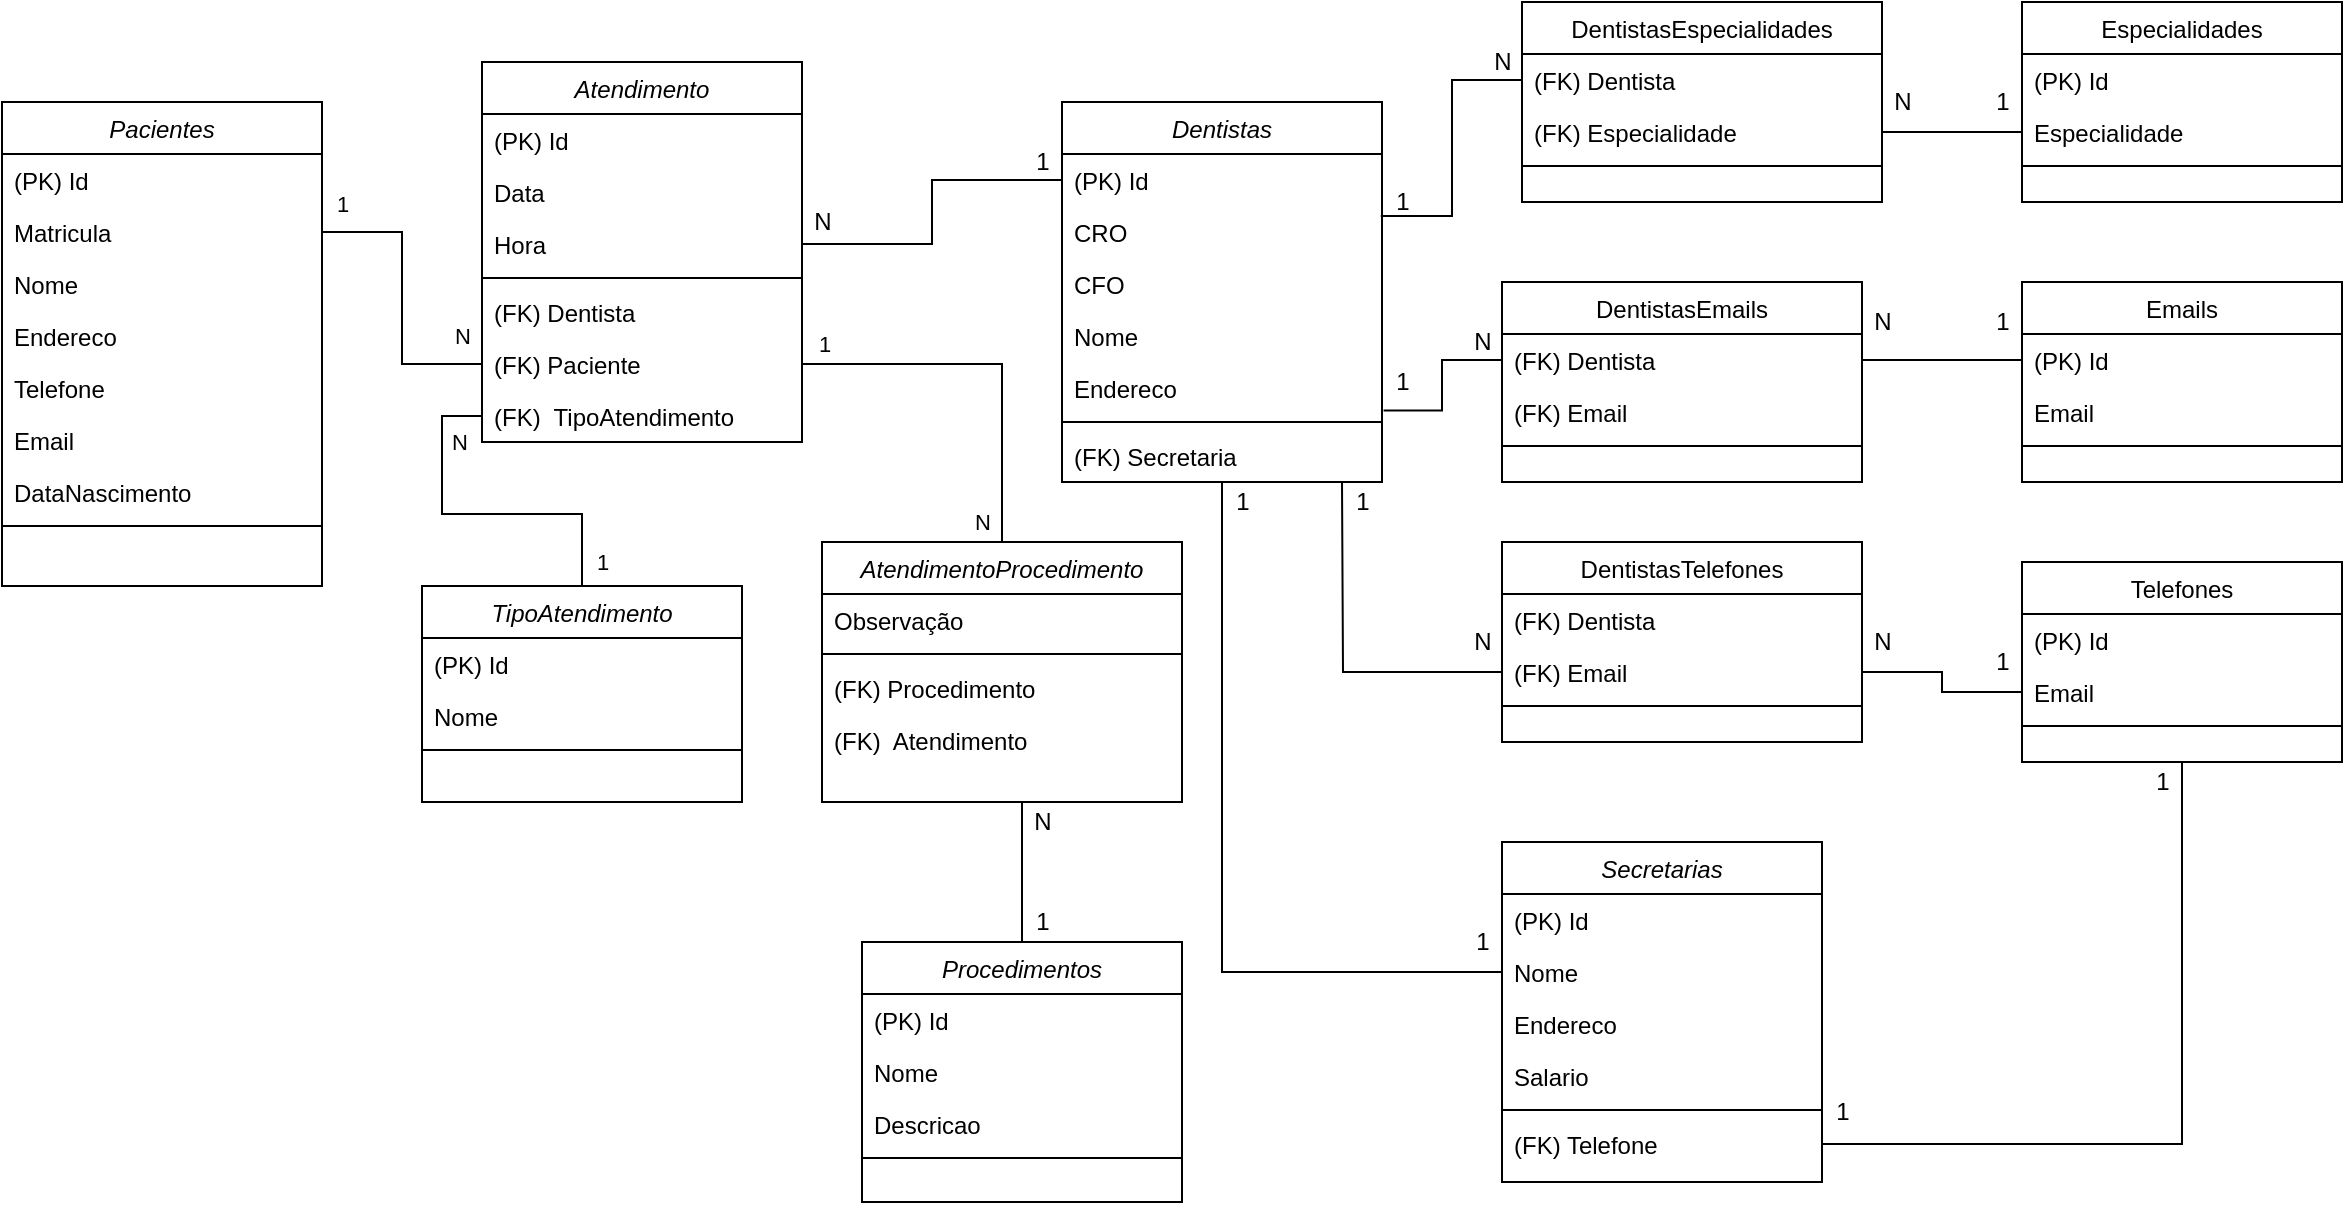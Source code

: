 <mxfile version="16.2.6" type="device"><diagram id="C5RBs43oDa-KdzZeNtuy" name="Page-1"><mxGraphModel dx="1626" dy="694" grid="1" gridSize="10" guides="1" tooltips="1" connect="1" arrows="1" fold="1" page="1" pageScale="1" pageWidth="827" pageHeight="1169" math="0" shadow="0"><root><mxCell id="WIyWlLk6GJQsqaUBKTNV-0"/><mxCell id="WIyWlLk6GJQsqaUBKTNV-1" parent="WIyWlLk6GJQsqaUBKTNV-0"/><mxCell id="zkfFHV4jXpPFQw0GAbJ--0" value="Dentistas" style="swimlane;fontStyle=2;align=center;verticalAlign=top;childLayout=stackLayout;horizontal=1;startSize=26;horizontalStack=0;resizeParent=1;resizeLast=0;collapsible=1;marginBottom=0;rounded=0;shadow=0;strokeWidth=1;" parent="WIyWlLk6GJQsqaUBKTNV-1" vertex="1"><mxGeometry x="20" y="80" width="160" height="190" as="geometry"><mxRectangle x="230" y="140" width="160" height="26" as="alternateBounds"/></mxGeometry></mxCell><mxCell id="zkfFHV4jXpPFQw0GAbJ--1" value="(PK) Id" style="text;align=left;verticalAlign=top;spacingLeft=4;spacingRight=4;overflow=hidden;rotatable=0;points=[[0,0.5],[1,0.5]];portConstraint=eastwest;" parent="zkfFHV4jXpPFQw0GAbJ--0" vertex="1"><mxGeometry y="26" width="160" height="26" as="geometry"/></mxCell><mxCell id="zkfFHV4jXpPFQw0GAbJ--2" value="CRO" style="text;align=left;verticalAlign=top;spacingLeft=4;spacingRight=4;overflow=hidden;rotatable=0;points=[[0,0.5],[1,0.5]];portConstraint=eastwest;rounded=0;shadow=0;html=0;" parent="zkfFHV4jXpPFQw0GAbJ--0" vertex="1"><mxGeometry y="52" width="160" height="26" as="geometry"/></mxCell><mxCell id="zkfFHV4jXpPFQw0GAbJ--3" value="CFO" style="text;align=left;verticalAlign=top;spacingLeft=4;spacingRight=4;overflow=hidden;rotatable=0;points=[[0,0.5],[1,0.5]];portConstraint=eastwest;rounded=0;shadow=0;html=0;" parent="zkfFHV4jXpPFQw0GAbJ--0" vertex="1"><mxGeometry y="78" width="160" height="26" as="geometry"/></mxCell><mxCell id="0qWvzs-4RTZMvYZm5MNH-0" value="Nome" style="text;align=left;verticalAlign=top;spacingLeft=4;spacingRight=4;overflow=hidden;rotatable=0;points=[[0,0.5],[1,0.5]];portConstraint=eastwest;rounded=0;shadow=0;html=0;" vertex="1" parent="zkfFHV4jXpPFQw0GAbJ--0"><mxGeometry y="104" width="160" height="26" as="geometry"/></mxCell><mxCell id="0qWvzs-4RTZMvYZm5MNH-1" value="Endereco" style="text;align=left;verticalAlign=top;spacingLeft=4;spacingRight=4;overflow=hidden;rotatable=0;points=[[0,0.5],[1,0.5]];portConstraint=eastwest;rounded=0;shadow=0;html=0;" vertex="1" parent="zkfFHV4jXpPFQw0GAbJ--0"><mxGeometry y="130" width="160" height="26" as="geometry"/></mxCell><mxCell id="zkfFHV4jXpPFQw0GAbJ--4" value="" style="line;html=1;strokeWidth=1;align=left;verticalAlign=middle;spacingTop=-1;spacingLeft=3;spacingRight=3;rotatable=0;labelPosition=right;points=[];portConstraint=eastwest;" parent="zkfFHV4jXpPFQw0GAbJ--0" vertex="1"><mxGeometry y="156" width="160" height="8" as="geometry"/></mxCell><mxCell id="0qWvzs-4RTZMvYZm5MNH-42" value="(FK) Secretaria" style="text;align=left;verticalAlign=top;spacingLeft=4;spacingRight=4;overflow=hidden;rotatable=0;points=[[0,0.5],[1,0.5]];portConstraint=eastwest;rounded=0;shadow=0;html=0;" vertex="1" parent="zkfFHV4jXpPFQw0GAbJ--0"><mxGeometry y="164" width="160" height="26" as="geometry"/></mxCell><mxCell id="zkfFHV4jXpPFQw0GAbJ--17" value="Especialidades" style="swimlane;fontStyle=0;align=center;verticalAlign=top;childLayout=stackLayout;horizontal=1;startSize=26;horizontalStack=0;resizeParent=1;resizeLast=0;collapsible=1;marginBottom=0;rounded=0;shadow=0;strokeWidth=1;" parent="WIyWlLk6GJQsqaUBKTNV-1" vertex="1"><mxGeometry x="500" y="30" width="160" height="100" as="geometry"><mxRectangle x="550" y="140" width="160" height="26" as="alternateBounds"/></mxGeometry></mxCell><mxCell id="zkfFHV4jXpPFQw0GAbJ--18" value="(PK) Id" style="text;align=left;verticalAlign=top;spacingLeft=4;spacingRight=4;overflow=hidden;rotatable=0;points=[[0,0.5],[1,0.5]];portConstraint=eastwest;" parent="zkfFHV4jXpPFQw0GAbJ--17" vertex="1"><mxGeometry y="26" width="160" height="26" as="geometry"/></mxCell><mxCell id="zkfFHV4jXpPFQw0GAbJ--20" value="Especialidade" style="text;align=left;verticalAlign=top;spacingLeft=4;spacingRight=4;overflow=hidden;rotatable=0;points=[[0,0.5],[1,0.5]];portConstraint=eastwest;rounded=0;shadow=0;html=0;" parent="zkfFHV4jXpPFQw0GAbJ--17" vertex="1"><mxGeometry y="52" width="160" height="26" as="geometry"/></mxCell><mxCell id="zkfFHV4jXpPFQw0GAbJ--23" value="" style="line;html=1;strokeWidth=1;align=left;verticalAlign=middle;spacingTop=-1;spacingLeft=3;spacingRight=3;rotatable=0;labelPosition=right;points=[];portConstraint=eastwest;" parent="zkfFHV4jXpPFQw0GAbJ--17" vertex="1"><mxGeometry y="78" width="160" height="8" as="geometry"/></mxCell><mxCell id="0qWvzs-4RTZMvYZm5MNH-5" value="DentistasEspecialidades" style="swimlane;fontStyle=0;align=center;verticalAlign=top;childLayout=stackLayout;horizontal=1;startSize=26;horizontalStack=0;resizeParent=1;resizeLast=0;collapsible=1;marginBottom=0;rounded=0;shadow=0;strokeWidth=1;" vertex="1" parent="WIyWlLk6GJQsqaUBKTNV-1"><mxGeometry x="250" y="30" width="180" height="100" as="geometry"><mxRectangle x="550" y="140" width="160" height="26" as="alternateBounds"/></mxGeometry></mxCell><mxCell id="0qWvzs-4RTZMvYZm5MNH-6" value="(FK) Dentista" style="text;align=left;verticalAlign=top;spacingLeft=4;spacingRight=4;overflow=hidden;rotatable=0;points=[[0,0.5],[1,0.5]];portConstraint=eastwest;" vertex="1" parent="0qWvzs-4RTZMvYZm5MNH-5"><mxGeometry y="26" width="180" height="26" as="geometry"/></mxCell><mxCell id="0qWvzs-4RTZMvYZm5MNH-7" value="(FK) Especialidade" style="text;align=left;verticalAlign=top;spacingLeft=4;spacingRight=4;overflow=hidden;rotatable=0;points=[[0,0.5],[1,0.5]];portConstraint=eastwest;rounded=0;shadow=0;html=0;" vertex="1" parent="0qWvzs-4RTZMvYZm5MNH-5"><mxGeometry y="52" width="180" height="26" as="geometry"/></mxCell><mxCell id="0qWvzs-4RTZMvYZm5MNH-8" value="" style="line;html=1;strokeWidth=1;align=left;verticalAlign=middle;spacingTop=-1;spacingLeft=3;spacingRight=3;rotatable=0;labelPosition=right;points=[];portConstraint=eastwest;" vertex="1" parent="0qWvzs-4RTZMvYZm5MNH-5"><mxGeometry y="78" width="180" height="8" as="geometry"/></mxCell><mxCell id="0qWvzs-4RTZMvYZm5MNH-9" value="Emails" style="swimlane;fontStyle=0;align=center;verticalAlign=top;childLayout=stackLayout;horizontal=1;startSize=26;horizontalStack=0;resizeParent=1;resizeLast=0;collapsible=1;marginBottom=0;rounded=0;shadow=0;strokeWidth=1;" vertex="1" parent="WIyWlLk6GJQsqaUBKTNV-1"><mxGeometry x="500" y="170" width="160" height="100" as="geometry"><mxRectangle x="550" y="140" width="160" height="26" as="alternateBounds"/></mxGeometry></mxCell><mxCell id="0qWvzs-4RTZMvYZm5MNH-10" value="(PK) Id" style="text;align=left;verticalAlign=top;spacingLeft=4;spacingRight=4;overflow=hidden;rotatable=0;points=[[0,0.5],[1,0.5]];portConstraint=eastwest;" vertex="1" parent="0qWvzs-4RTZMvYZm5MNH-9"><mxGeometry y="26" width="160" height="26" as="geometry"/></mxCell><mxCell id="0qWvzs-4RTZMvYZm5MNH-11" value="Email" style="text;align=left;verticalAlign=top;spacingLeft=4;spacingRight=4;overflow=hidden;rotatable=0;points=[[0,0.5],[1,0.5]];portConstraint=eastwest;rounded=0;shadow=0;html=0;" vertex="1" parent="0qWvzs-4RTZMvYZm5MNH-9"><mxGeometry y="52" width="160" height="26" as="geometry"/></mxCell><mxCell id="0qWvzs-4RTZMvYZm5MNH-12" value="" style="line;html=1;strokeWidth=1;align=left;verticalAlign=middle;spacingTop=-1;spacingLeft=3;spacingRight=3;rotatable=0;labelPosition=right;points=[];portConstraint=eastwest;" vertex="1" parent="0qWvzs-4RTZMvYZm5MNH-9"><mxGeometry y="78" width="160" height="8" as="geometry"/></mxCell><mxCell id="0qWvzs-4RTZMvYZm5MNH-13" value="DentistasEmails" style="swimlane;fontStyle=0;align=center;verticalAlign=top;childLayout=stackLayout;horizontal=1;startSize=26;horizontalStack=0;resizeParent=1;resizeLast=0;collapsible=1;marginBottom=0;rounded=0;shadow=0;strokeWidth=1;" vertex="1" parent="WIyWlLk6GJQsqaUBKTNV-1"><mxGeometry x="240" y="170" width="180" height="100" as="geometry"><mxRectangle x="550" y="140" width="160" height="26" as="alternateBounds"/></mxGeometry></mxCell><mxCell id="0qWvzs-4RTZMvYZm5MNH-14" value="(FK) Dentista" style="text;align=left;verticalAlign=top;spacingLeft=4;spacingRight=4;overflow=hidden;rotatable=0;points=[[0,0.5],[1,0.5]];portConstraint=eastwest;" vertex="1" parent="0qWvzs-4RTZMvYZm5MNH-13"><mxGeometry y="26" width="180" height="26" as="geometry"/></mxCell><mxCell id="0qWvzs-4RTZMvYZm5MNH-15" value="(FK) Email" style="text;align=left;verticalAlign=top;spacingLeft=4;spacingRight=4;overflow=hidden;rotatable=0;points=[[0,0.5],[1,0.5]];portConstraint=eastwest;rounded=0;shadow=0;html=0;" vertex="1" parent="0qWvzs-4RTZMvYZm5MNH-13"><mxGeometry y="52" width="180" height="26" as="geometry"/></mxCell><mxCell id="0qWvzs-4RTZMvYZm5MNH-16" value="" style="line;html=1;strokeWidth=1;align=left;verticalAlign=middle;spacingTop=-1;spacingLeft=3;spacingRight=3;rotatable=0;labelPosition=right;points=[];portConstraint=eastwest;" vertex="1" parent="0qWvzs-4RTZMvYZm5MNH-13"><mxGeometry y="78" width="180" height="8" as="geometry"/></mxCell><mxCell id="0qWvzs-4RTZMvYZm5MNH-17" value="DentistasTelefones" style="swimlane;fontStyle=0;align=center;verticalAlign=top;childLayout=stackLayout;horizontal=1;startSize=26;horizontalStack=0;resizeParent=1;resizeLast=0;collapsible=1;marginBottom=0;rounded=0;shadow=0;strokeWidth=1;" vertex="1" parent="WIyWlLk6GJQsqaUBKTNV-1"><mxGeometry x="240" y="300" width="180" height="100" as="geometry"><mxRectangle x="550" y="140" width="160" height="26" as="alternateBounds"/></mxGeometry></mxCell><mxCell id="0qWvzs-4RTZMvYZm5MNH-18" value="(FK) Dentista" style="text;align=left;verticalAlign=top;spacingLeft=4;spacingRight=4;overflow=hidden;rotatable=0;points=[[0,0.5],[1,0.5]];portConstraint=eastwest;" vertex="1" parent="0qWvzs-4RTZMvYZm5MNH-17"><mxGeometry y="26" width="180" height="26" as="geometry"/></mxCell><mxCell id="0qWvzs-4RTZMvYZm5MNH-19" value="(FK) Email" style="text;align=left;verticalAlign=top;spacingLeft=4;spacingRight=4;overflow=hidden;rotatable=0;points=[[0,0.5],[1,0.5]];portConstraint=eastwest;rounded=0;shadow=0;html=0;" vertex="1" parent="0qWvzs-4RTZMvYZm5MNH-17"><mxGeometry y="52" width="180" height="26" as="geometry"/></mxCell><mxCell id="0qWvzs-4RTZMvYZm5MNH-20" value="" style="line;html=1;strokeWidth=1;align=left;verticalAlign=middle;spacingTop=-1;spacingLeft=3;spacingRight=3;rotatable=0;labelPosition=right;points=[];portConstraint=eastwest;" vertex="1" parent="0qWvzs-4RTZMvYZm5MNH-17"><mxGeometry y="78" width="180" height="8" as="geometry"/></mxCell><mxCell id="0qWvzs-4RTZMvYZm5MNH-41" style="edgeStyle=orthogonalEdgeStyle;rounded=0;orthogonalLoop=1;jettySize=auto;html=1;endArrow=none;endFill=0;" edge="1" parent="WIyWlLk6GJQsqaUBKTNV-1" source="0qWvzs-4RTZMvYZm5MNH-21" target="0qWvzs-4RTZMvYZm5MNH-40"><mxGeometry relative="1" as="geometry"/></mxCell><mxCell id="0qWvzs-4RTZMvYZm5MNH-21" value="Telefones" style="swimlane;fontStyle=0;align=center;verticalAlign=top;childLayout=stackLayout;horizontal=1;startSize=26;horizontalStack=0;resizeParent=1;resizeLast=0;collapsible=1;marginBottom=0;rounded=0;shadow=0;strokeWidth=1;" vertex="1" parent="WIyWlLk6GJQsqaUBKTNV-1"><mxGeometry x="500" y="310" width="160" height="100" as="geometry"><mxRectangle x="550" y="140" width="160" height="26" as="alternateBounds"/></mxGeometry></mxCell><mxCell id="0qWvzs-4RTZMvYZm5MNH-22" value="(PK) Id" style="text;align=left;verticalAlign=top;spacingLeft=4;spacingRight=4;overflow=hidden;rotatable=0;points=[[0,0.5],[1,0.5]];portConstraint=eastwest;" vertex="1" parent="0qWvzs-4RTZMvYZm5MNH-21"><mxGeometry y="26" width="160" height="26" as="geometry"/></mxCell><mxCell id="0qWvzs-4RTZMvYZm5MNH-23" value="Email" style="text;align=left;verticalAlign=top;spacingLeft=4;spacingRight=4;overflow=hidden;rotatable=0;points=[[0,0.5],[1,0.5]];portConstraint=eastwest;rounded=0;shadow=0;html=0;" vertex="1" parent="0qWvzs-4RTZMvYZm5MNH-21"><mxGeometry y="52" width="160" height="26" as="geometry"/></mxCell><mxCell id="0qWvzs-4RTZMvYZm5MNH-24" value="" style="line;html=1;strokeWidth=1;align=left;verticalAlign=middle;spacingTop=-1;spacingLeft=3;spacingRight=3;rotatable=0;labelPosition=right;points=[];portConstraint=eastwest;" vertex="1" parent="0qWvzs-4RTZMvYZm5MNH-21"><mxGeometry y="78" width="160" height="8" as="geometry"/></mxCell><mxCell id="0qWvzs-4RTZMvYZm5MNH-25" style="edgeStyle=orthogonalEdgeStyle;rounded=0;orthogonalLoop=1;jettySize=auto;html=1;entryX=1;entryY=0.5;entryDx=0;entryDy=0;endArrow=none;endFill=0;" edge="1" parent="WIyWlLk6GJQsqaUBKTNV-1" source="zkfFHV4jXpPFQw0GAbJ--20" target="0qWvzs-4RTZMvYZm5MNH-7"><mxGeometry relative="1" as="geometry"/></mxCell><mxCell id="0qWvzs-4RTZMvYZm5MNH-27" style="edgeStyle=orthogonalEdgeStyle;rounded=0;orthogonalLoop=1;jettySize=auto;html=1;entryX=0.996;entryY=0.192;entryDx=0;entryDy=0;entryPerimeter=0;endArrow=none;endFill=0;" edge="1" parent="WIyWlLk6GJQsqaUBKTNV-1" source="0qWvzs-4RTZMvYZm5MNH-6" target="zkfFHV4jXpPFQw0GAbJ--2"><mxGeometry relative="1" as="geometry"/></mxCell><mxCell id="0qWvzs-4RTZMvYZm5MNH-28" style="edgeStyle=orthogonalEdgeStyle;rounded=0;orthogonalLoop=1;jettySize=auto;html=1;entryX=1;entryY=0.5;entryDx=0;entryDy=0;endArrow=none;endFill=0;" edge="1" parent="WIyWlLk6GJQsqaUBKTNV-1" source="0qWvzs-4RTZMvYZm5MNH-10" target="0qWvzs-4RTZMvYZm5MNH-14"><mxGeometry relative="1" as="geometry"/></mxCell><mxCell id="0qWvzs-4RTZMvYZm5MNH-30" style="edgeStyle=orthogonalEdgeStyle;rounded=0;orthogonalLoop=1;jettySize=auto;html=1;endArrow=none;endFill=0;entryX=1.005;entryY=0.931;entryDx=0;entryDy=0;entryPerimeter=0;" edge="1" parent="WIyWlLk6GJQsqaUBKTNV-1" source="0qWvzs-4RTZMvYZm5MNH-14" target="0qWvzs-4RTZMvYZm5MNH-1"><mxGeometry relative="1" as="geometry"><mxPoint x="190" y="234" as="targetPoint"/></mxGeometry></mxCell><mxCell id="0qWvzs-4RTZMvYZm5MNH-31" style="edgeStyle=orthogonalEdgeStyle;rounded=0;orthogonalLoop=1;jettySize=auto;html=1;entryX=1;entryY=0.5;entryDx=0;entryDy=0;endArrow=none;endFill=0;" edge="1" parent="WIyWlLk6GJQsqaUBKTNV-1" source="0qWvzs-4RTZMvYZm5MNH-23" target="0qWvzs-4RTZMvYZm5MNH-19"><mxGeometry relative="1" as="geometry"/></mxCell><mxCell id="0qWvzs-4RTZMvYZm5MNH-32" style="edgeStyle=orthogonalEdgeStyle;rounded=0;orthogonalLoop=1;jettySize=auto;html=1;endArrow=none;endFill=0;" edge="1" parent="WIyWlLk6GJQsqaUBKTNV-1" source="0qWvzs-4RTZMvYZm5MNH-19"><mxGeometry relative="1" as="geometry"><mxPoint x="160" y="270" as="targetPoint"/></mxGeometry></mxCell><mxCell id="0qWvzs-4RTZMvYZm5MNH-33" value="Secretarias" style="swimlane;fontStyle=2;align=center;verticalAlign=top;childLayout=stackLayout;horizontal=1;startSize=26;horizontalStack=0;resizeParent=1;resizeLast=0;collapsible=1;marginBottom=0;rounded=0;shadow=0;strokeWidth=1;" vertex="1" parent="WIyWlLk6GJQsqaUBKTNV-1"><mxGeometry x="240" y="450" width="160" height="170" as="geometry"><mxRectangle x="230" y="140" width="160" height="26" as="alternateBounds"/></mxGeometry></mxCell><mxCell id="0qWvzs-4RTZMvYZm5MNH-34" value="(PK) Id" style="text;align=left;verticalAlign=top;spacingLeft=4;spacingRight=4;overflow=hidden;rotatable=0;points=[[0,0.5],[1,0.5]];portConstraint=eastwest;" vertex="1" parent="0qWvzs-4RTZMvYZm5MNH-33"><mxGeometry y="26" width="160" height="26" as="geometry"/></mxCell><mxCell id="0qWvzs-4RTZMvYZm5MNH-35" value="Nome" style="text;align=left;verticalAlign=top;spacingLeft=4;spacingRight=4;overflow=hidden;rotatable=0;points=[[0,0.5],[1,0.5]];portConstraint=eastwest;rounded=0;shadow=0;html=0;" vertex="1" parent="0qWvzs-4RTZMvYZm5MNH-33"><mxGeometry y="52" width="160" height="26" as="geometry"/></mxCell><mxCell id="0qWvzs-4RTZMvYZm5MNH-36" value="Endereco" style="text;align=left;verticalAlign=top;spacingLeft=4;spacingRight=4;overflow=hidden;rotatable=0;points=[[0,0.5],[1,0.5]];portConstraint=eastwest;rounded=0;shadow=0;html=0;" vertex="1" parent="0qWvzs-4RTZMvYZm5MNH-33"><mxGeometry y="78" width="160" height="26" as="geometry"/></mxCell><mxCell id="0qWvzs-4RTZMvYZm5MNH-38" value="Salario" style="text;align=left;verticalAlign=top;spacingLeft=4;spacingRight=4;overflow=hidden;rotatable=0;points=[[0,0.5],[1,0.5]];portConstraint=eastwest;rounded=0;shadow=0;html=0;" vertex="1" parent="0qWvzs-4RTZMvYZm5MNH-33"><mxGeometry y="104" width="160" height="26" as="geometry"/></mxCell><mxCell id="0qWvzs-4RTZMvYZm5MNH-39" value="" style="line;html=1;strokeWidth=1;align=left;verticalAlign=middle;spacingTop=-1;spacingLeft=3;spacingRight=3;rotatable=0;labelPosition=right;points=[];portConstraint=eastwest;" vertex="1" parent="0qWvzs-4RTZMvYZm5MNH-33"><mxGeometry y="130" width="160" height="8" as="geometry"/></mxCell><mxCell id="0qWvzs-4RTZMvYZm5MNH-40" value="(FK) Telefone" style="text;align=left;verticalAlign=top;spacingLeft=4;spacingRight=4;overflow=hidden;rotatable=0;points=[[0,0.5],[1,0.5]];portConstraint=eastwest;rounded=0;shadow=0;html=0;" vertex="1" parent="0qWvzs-4RTZMvYZm5MNH-33"><mxGeometry y="138" width="160" height="26" as="geometry"/></mxCell><mxCell id="0qWvzs-4RTZMvYZm5MNH-43" style="edgeStyle=orthogonalEdgeStyle;rounded=0;orthogonalLoop=1;jettySize=auto;html=1;endArrow=none;endFill=0;" edge="1" parent="WIyWlLk6GJQsqaUBKTNV-1" source="0qWvzs-4RTZMvYZm5MNH-35" target="0qWvzs-4RTZMvYZm5MNH-42"><mxGeometry relative="1" as="geometry"><Array as="points"><mxPoint x="100" y="515"/></Array></mxGeometry></mxCell><mxCell id="0qWvzs-4RTZMvYZm5MNH-44" value="Pacientes" style="swimlane;fontStyle=2;align=center;verticalAlign=top;childLayout=stackLayout;horizontal=1;startSize=26;horizontalStack=0;resizeParent=1;resizeLast=0;collapsible=1;marginBottom=0;rounded=0;shadow=0;strokeWidth=1;" vertex="1" parent="WIyWlLk6GJQsqaUBKTNV-1"><mxGeometry x="-510" y="80" width="160" height="242" as="geometry"><mxRectangle x="230" y="140" width="160" height="26" as="alternateBounds"/></mxGeometry></mxCell><mxCell id="0qWvzs-4RTZMvYZm5MNH-45" value="(PK) Id" style="text;align=left;verticalAlign=top;spacingLeft=4;spacingRight=4;overflow=hidden;rotatable=0;points=[[0,0.5],[1,0.5]];portConstraint=eastwest;" vertex="1" parent="0qWvzs-4RTZMvYZm5MNH-44"><mxGeometry y="26" width="160" height="26" as="geometry"/></mxCell><mxCell id="0qWvzs-4RTZMvYZm5MNH-46" value="Matricula" style="text;align=left;verticalAlign=top;spacingLeft=4;spacingRight=4;overflow=hidden;rotatable=0;points=[[0,0.5],[1,0.5]];portConstraint=eastwest;rounded=0;shadow=0;html=0;" vertex="1" parent="0qWvzs-4RTZMvYZm5MNH-44"><mxGeometry y="52" width="160" height="26" as="geometry"/></mxCell><mxCell id="0qWvzs-4RTZMvYZm5MNH-47" value="Nome" style="text;align=left;verticalAlign=top;spacingLeft=4;spacingRight=4;overflow=hidden;rotatable=0;points=[[0,0.5],[1,0.5]];portConstraint=eastwest;rounded=0;shadow=0;html=0;" vertex="1" parent="0qWvzs-4RTZMvYZm5MNH-44"><mxGeometry y="78" width="160" height="26" as="geometry"/></mxCell><mxCell id="0qWvzs-4RTZMvYZm5MNH-49" value="Endereco" style="text;align=left;verticalAlign=top;spacingLeft=4;spacingRight=4;overflow=hidden;rotatable=0;points=[[0,0.5],[1,0.5]];portConstraint=eastwest;rounded=0;shadow=0;html=0;" vertex="1" parent="0qWvzs-4RTZMvYZm5MNH-44"><mxGeometry y="104" width="160" height="26" as="geometry"/></mxCell><mxCell id="0qWvzs-4RTZMvYZm5MNH-48" value="Telefone" style="text;align=left;verticalAlign=top;spacingLeft=4;spacingRight=4;overflow=hidden;rotatable=0;points=[[0,0.5],[1,0.5]];portConstraint=eastwest;rounded=0;shadow=0;html=0;" vertex="1" parent="0qWvzs-4RTZMvYZm5MNH-44"><mxGeometry y="130" width="160" height="26" as="geometry"/></mxCell><mxCell id="0qWvzs-4RTZMvYZm5MNH-52" value="Email" style="text;align=left;verticalAlign=top;spacingLeft=4;spacingRight=4;overflow=hidden;rotatable=0;points=[[0,0.5],[1,0.5]];portConstraint=eastwest;rounded=0;shadow=0;html=0;" vertex="1" parent="0qWvzs-4RTZMvYZm5MNH-44"><mxGeometry y="156" width="160" height="26" as="geometry"/></mxCell><mxCell id="0qWvzs-4RTZMvYZm5MNH-53" value="DataNascimento" style="text;align=left;verticalAlign=top;spacingLeft=4;spacingRight=4;overflow=hidden;rotatable=0;points=[[0,0.5],[1,0.5]];portConstraint=eastwest;rounded=0;shadow=0;html=0;" vertex="1" parent="0qWvzs-4RTZMvYZm5MNH-44"><mxGeometry y="182" width="160" height="26" as="geometry"/></mxCell><mxCell id="0qWvzs-4RTZMvYZm5MNH-50" value="" style="line;html=1;strokeWidth=1;align=left;verticalAlign=middle;spacingTop=-1;spacingLeft=3;spacingRight=3;rotatable=0;labelPosition=right;points=[];portConstraint=eastwest;" vertex="1" parent="0qWvzs-4RTZMvYZm5MNH-44"><mxGeometry y="208" width="160" height="8" as="geometry"/></mxCell><mxCell id="0qWvzs-4RTZMvYZm5MNH-82" style="edgeStyle=orthogonalEdgeStyle;rounded=0;orthogonalLoop=1;jettySize=auto;html=1;entryX=1;entryY=0.5;entryDx=0;entryDy=0;endArrow=none;endFill=0;" edge="1" parent="WIyWlLk6GJQsqaUBKTNV-1" source="0qWvzs-4RTZMvYZm5MNH-58" target="0qWvzs-4RTZMvYZm5MNH-71"><mxGeometry relative="1" as="geometry"/></mxCell><mxCell id="0qWvzs-4RTZMvYZm5MNH-105" value="1" style="edgeLabel;html=1;align=center;verticalAlign=middle;resizable=0;points=[];" vertex="1" connectable="0" parent="0qWvzs-4RTZMvYZm5MNH-82"><mxGeometry x="0.781" relative="1" as="geometry"><mxPoint x="-10" y="-10" as="offset"/></mxGeometry></mxCell><mxCell id="0qWvzs-4RTZMvYZm5MNH-106" value="N" style="edgeLabel;html=1;align=center;verticalAlign=middle;resizable=0;points=[];" vertex="1" connectable="0" parent="0qWvzs-4RTZMvYZm5MNH-82"><mxGeometry x="-0.777" y="-1" relative="1" as="geometry"><mxPoint x="-11" y="11" as="offset"/></mxGeometry></mxCell><mxCell id="0qWvzs-4RTZMvYZm5MNH-58" value="AtendimentoProcedimento" style="swimlane;fontStyle=2;align=center;verticalAlign=top;childLayout=stackLayout;horizontal=1;startSize=26;horizontalStack=0;resizeParent=1;resizeLast=0;collapsible=1;marginBottom=0;rounded=0;shadow=0;strokeWidth=1;" vertex="1" parent="WIyWlLk6GJQsqaUBKTNV-1"><mxGeometry x="-100" y="300" width="180" height="130" as="geometry"><mxRectangle x="230" y="140" width="160" height="26" as="alternateBounds"/></mxGeometry></mxCell><mxCell id="0qWvzs-4RTZMvYZm5MNH-59" value="Observação" style="text;align=left;verticalAlign=top;spacingLeft=4;spacingRight=4;overflow=hidden;rotatable=0;points=[[0,0.5],[1,0.5]];portConstraint=eastwest;" vertex="1" parent="0qWvzs-4RTZMvYZm5MNH-58"><mxGeometry y="26" width="180" height="26" as="geometry"/></mxCell><mxCell id="0qWvzs-4RTZMvYZm5MNH-63" value="" style="line;html=1;strokeWidth=1;align=left;verticalAlign=middle;spacingTop=-1;spacingLeft=3;spacingRight=3;rotatable=0;labelPosition=right;points=[];portConstraint=eastwest;" vertex="1" parent="0qWvzs-4RTZMvYZm5MNH-58"><mxGeometry y="52" width="180" height="8" as="geometry"/></mxCell><mxCell id="0qWvzs-4RTZMvYZm5MNH-60" value="(FK) Procedimento" style="text;align=left;verticalAlign=top;spacingLeft=4;spacingRight=4;overflow=hidden;rotatable=0;points=[[0,0.5],[1,0.5]];portConstraint=eastwest;rounded=0;shadow=0;html=0;" vertex="1" parent="0qWvzs-4RTZMvYZm5MNH-58"><mxGeometry y="60" width="180" height="26" as="geometry"/></mxCell><mxCell id="0qWvzs-4RTZMvYZm5MNH-92" value="(FK)  Atendimento" style="text;align=left;verticalAlign=top;spacingLeft=4;spacingRight=4;overflow=hidden;rotatable=0;points=[[0,0.5],[1,0.5]];portConstraint=eastwest;rounded=0;shadow=0;html=0;" vertex="1" parent="0qWvzs-4RTZMvYZm5MNH-58"><mxGeometry y="86" width="180" height="26" as="geometry"/></mxCell><mxCell id="0qWvzs-4RTZMvYZm5MNH-65" value="Atendimento" style="swimlane;fontStyle=2;align=center;verticalAlign=top;childLayout=stackLayout;horizontal=1;startSize=26;horizontalStack=0;resizeParent=1;resizeLast=0;collapsible=1;marginBottom=0;rounded=0;shadow=0;strokeWidth=1;" vertex="1" parent="WIyWlLk6GJQsqaUBKTNV-1"><mxGeometry x="-270" y="60" width="160" height="190" as="geometry"><mxRectangle x="230" y="140" width="160" height="26" as="alternateBounds"/></mxGeometry></mxCell><mxCell id="0qWvzs-4RTZMvYZm5MNH-66" value="(PK) Id" style="text;align=left;verticalAlign=top;spacingLeft=4;spacingRight=4;overflow=hidden;rotatable=0;points=[[0,0.5],[1,0.5]];portConstraint=eastwest;" vertex="1" parent="0qWvzs-4RTZMvYZm5MNH-65"><mxGeometry y="26" width="160" height="26" as="geometry"/></mxCell><mxCell id="0qWvzs-4RTZMvYZm5MNH-67" value="Data" style="text;align=left;verticalAlign=top;spacingLeft=4;spacingRight=4;overflow=hidden;rotatable=0;points=[[0,0.5],[1,0.5]];portConstraint=eastwest;rounded=0;shadow=0;html=0;" vertex="1" parent="0qWvzs-4RTZMvYZm5MNH-65"><mxGeometry y="52" width="160" height="26" as="geometry"/></mxCell><mxCell id="0qWvzs-4RTZMvYZm5MNH-68" value="Hora" style="text;align=left;verticalAlign=top;spacingLeft=4;spacingRight=4;overflow=hidden;rotatable=0;points=[[0,0.5],[1,0.5]];portConstraint=eastwest;rounded=0;shadow=0;html=0;" vertex="1" parent="0qWvzs-4RTZMvYZm5MNH-65"><mxGeometry y="78" width="160" height="26" as="geometry"/></mxCell><mxCell id="0qWvzs-4RTZMvYZm5MNH-69" value="" style="line;html=1;strokeWidth=1;align=left;verticalAlign=middle;spacingTop=-1;spacingLeft=3;spacingRight=3;rotatable=0;labelPosition=right;points=[];portConstraint=eastwest;" vertex="1" parent="0qWvzs-4RTZMvYZm5MNH-65"><mxGeometry y="104" width="160" height="8" as="geometry"/></mxCell><mxCell id="0qWvzs-4RTZMvYZm5MNH-70" value="(FK) Dentista" style="text;align=left;verticalAlign=top;spacingLeft=4;spacingRight=4;overflow=hidden;rotatable=0;points=[[0,0.5],[1,0.5]];portConstraint=eastwest;rounded=0;shadow=0;html=0;" vertex="1" parent="0qWvzs-4RTZMvYZm5MNH-65"><mxGeometry y="112" width="160" height="26" as="geometry"/></mxCell><mxCell id="0qWvzs-4RTZMvYZm5MNH-71" value="(FK) Paciente" style="text;align=left;verticalAlign=top;spacingLeft=4;spacingRight=4;overflow=hidden;rotatable=0;points=[[0,0.5],[1,0.5]];portConstraint=eastwest;rounded=0;shadow=0;html=0;" vertex="1" parent="0qWvzs-4RTZMvYZm5MNH-65"><mxGeometry y="138" width="160" height="26" as="geometry"/></mxCell><mxCell id="0qWvzs-4RTZMvYZm5MNH-99" value="(FK)  TipoAtendimento" style="text;align=left;verticalAlign=top;spacingLeft=4;spacingRight=4;overflow=hidden;rotatable=0;points=[[0,0.5],[1,0.5]];portConstraint=eastwest;rounded=0;shadow=0;html=0;" vertex="1" parent="0qWvzs-4RTZMvYZm5MNH-65"><mxGeometry y="164" width="160" height="26" as="geometry"/></mxCell><mxCell id="0qWvzs-4RTZMvYZm5MNH-81" style="edgeStyle=orthogonalEdgeStyle;rounded=0;orthogonalLoop=1;jettySize=auto;html=1;entryX=1;entryY=0.5;entryDx=0;entryDy=0;endArrow=none;endFill=0;" edge="1" parent="WIyWlLk6GJQsqaUBKTNV-1" source="zkfFHV4jXpPFQw0GAbJ--1" target="0qWvzs-4RTZMvYZm5MNH-68"><mxGeometry relative="1" as="geometry"/></mxCell><mxCell id="0qWvzs-4RTZMvYZm5MNH-84" style="edgeStyle=orthogonalEdgeStyle;rounded=0;orthogonalLoop=1;jettySize=auto;html=1;entryX=0;entryY=0.5;entryDx=0;entryDy=0;endArrow=none;endFill=0;" edge="1" parent="WIyWlLk6GJQsqaUBKTNV-1" source="0qWvzs-4RTZMvYZm5MNH-46" target="0qWvzs-4RTZMvYZm5MNH-71"><mxGeometry relative="1" as="geometry"/></mxCell><mxCell id="0qWvzs-4RTZMvYZm5MNH-101" value="1" style="edgeLabel;html=1;align=center;verticalAlign=middle;resizable=0;points=[];" vertex="1" connectable="0" parent="0qWvzs-4RTZMvYZm5MNH-84"><mxGeometry x="-0.225" relative="1" as="geometry"><mxPoint x="-30" y="-31" as="offset"/></mxGeometry></mxCell><mxCell id="0qWvzs-4RTZMvYZm5MNH-102" value="N" style="edgeLabel;html=1;align=center;verticalAlign=middle;resizable=0;points=[];" vertex="1" connectable="0" parent="0qWvzs-4RTZMvYZm5MNH-84"><mxGeometry x="0.254" relative="1" as="geometry"><mxPoint x="30" as="offset"/></mxGeometry></mxCell><mxCell id="0qWvzs-4RTZMvYZm5MNH-93" style="edgeStyle=orthogonalEdgeStyle;rounded=0;orthogonalLoop=1;jettySize=auto;html=1;endArrow=none;endFill=0;" edge="1" parent="WIyWlLk6GJQsqaUBKTNV-1" source="0qWvzs-4RTZMvYZm5MNH-87"><mxGeometry relative="1" as="geometry"><mxPoint x="2.274e-13" y="430" as="targetPoint"/><Array as="points"><mxPoint y="460"/><mxPoint y="460"/></Array></mxGeometry></mxCell><mxCell id="0qWvzs-4RTZMvYZm5MNH-87" value="Procedimentos" style="swimlane;fontStyle=2;align=center;verticalAlign=top;childLayout=stackLayout;horizontal=1;startSize=26;horizontalStack=0;resizeParent=1;resizeLast=0;collapsible=1;marginBottom=0;rounded=0;shadow=0;strokeWidth=1;" vertex="1" parent="WIyWlLk6GJQsqaUBKTNV-1"><mxGeometry x="-80" y="500" width="160" height="130" as="geometry"><mxRectangle x="230" y="140" width="160" height="26" as="alternateBounds"/></mxGeometry></mxCell><mxCell id="0qWvzs-4RTZMvYZm5MNH-88" value="(PK) Id" style="text;align=left;verticalAlign=top;spacingLeft=4;spacingRight=4;overflow=hidden;rotatable=0;points=[[0,0.5],[1,0.5]];portConstraint=eastwest;" vertex="1" parent="0qWvzs-4RTZMvYZm5MNH-87"><mxGeometry y="26" width="160" height="26" as="geometry"/></mxCell><mxCell id="0qWvzs-4RTZMvYZm5MNH-89" value="Nome" style="text;align=left;verticalAlign=top;spacingLeft=4;spacingRight=4;overflow=hidden;rotatable=0;points=[[0,0.5],[1,0.5]];portConstraint=eastwest;rounded=0;shadow=0;html=0;" vertex="1" parent="0qWvzs-4RTZMvYZm5MNH-87"><mxGeometry y="52" width="160" height="26" as="geometry"/></mxCell><mxCell id="0qWvzs-4RTZMvYZm5MNH-90" value="Descricao" style="text;align=left;verticalAlign=top;spacingLeft=4;spacingRight=4;overflow=hidden;rotatable=0;points=[[0,0.5],[1,0.5]];portConstraint=eastwest;rounded=0;shadow=0;html=0;" vertex="1" parent="0qWvzs-4RTZMvYZm5MNH-87"><mxGeometry y="78" width="160" height="26" as="geometry"/></mxCell><mxCell id="0qWvzs-4RTZMvYZm5MNH-91" value="" style="line;html=1;strokeWidth=1;align=left;verticalAlign=middle;spacingTop=-1;spacingLeft=3;spacingRight=3;rotatable=0;labelPosition=right;points=[];portConstraint=eastwest;" vertex="1" parent="0qWvzs-4RTZMvYZm5MNH-87"><mxGeometry y="104" width="160" height="8" as="geometry"/></mxCell><mxCell id="0qWvzs-4RTZMvYZm5MNH-100" style="edgeStyle=orthogonalEdgeStyle;rounded=0;orthogonalLoop=1;jettySize=auto;html=1;endArrow=none;endFill=0;" edge="1" parent="WIyWlLk6GJQsqaUBKTNV-1" source="0qWvzs-4RTZMvYZm5MNH-94" target="0qWvzs-4RTZMvYZm5MNH-99"><mxGeometry relative="1" as="geometry"/></mxCell><mxCell id="0qWvzs-4RTZMvYZm5MNH-103" value="1" style="edgeLabel;html=1;align=center;verticalAlign=middle;resizable=0;points=[];" vertex="1" connectable="0" parent="0qWvzs-4RTZMvYZm5MNH-100"><mxGeometry x="-0.43" y="-2" relative="1" as="geometry"><mxPoint x="24" y="26" as="offset"/></mxGeometry></mxCell><mxCell id="0qWvzs-4RTZMvYZm5MNH-104" value="N&amp;nbsp;" style="edgeLabel;html=1;align=center;verticalAlign=middle;resizable=0;points=[];" vertex="1" connectable="0" parent="0qWvzs-4RTZMvYZm5MNH-100"><mxGeometry x="-0.015" y="-1" relative="1" as="geometry"><mxPoint x="-10" y="-35" as="offset"/></mxGeometry></mxCell><mxCell id="0qWvzs-4RTZMvYZm5MNH-94" value="TipoAtendimento" style="swimlane;fontStyle=2;align=center;verticalAlign=top;childLayout=stackLayout;horizontal=1;startSize=26;horizontalStack=0;resizeParent=1;resizeLast=0;collapsible=1;marginBottom=0;rounded=0;shadow=0;strokeWidth=1;" vertex="1" parent="WIyWlLk6GJQsqaUBKTNV-1"><mxGeometry x="-300" y="322" width="160" height="108" as="geometry"><mxRectangle x="230" y="140" width="160" height="26" as="alternateBounds"/></mxGeometry></mxCell><mxCell id="0qWvzs-4RTZMvYZm5MNH-95" value="(PK) Id" style="text;align=left;verticalAlign=top;spacingLeft=4;spacingRight=4;overflow=hidden;rotatable=0;points=[[0,0.5],[1,0.5]];portConstraint=eastwest;" vertex="1" parent="0qWvzs-4RTZMvYZm5MNH-94"><mxGeometry y="26" width="160" height="26" as="geometry"/></mxCell><mxCell id="0qWvzs-4RTZMvYZm5MNH-96" value="Nome" style="text;align=left;verticalAlign=top;spacingLeft=4;spacingRight=4;overflow=hidden;rotatable=0;points=[[0,0.5],[1,0.5]];portConstraint=eastwest;rounded=0;shadow=0;html=0;" vertex="1" parent="0qWvzs-4RTZMvYZm5MNH-94"><mxGeometry y="52" width="160" height="26" as="geometry"/></mxCell><mxCell id="0qWvzs-4RTZMvYZm5MNH-98" value="" style="line;html=1;strokeWidth=1;align=left;verticalAlign=middle;spacingTop=-1;spacingLeft=3;spacingRight=3;rotatable=0;labelPosition=right;points=[];portConstraint=eastwest;" vertex="1" parent="0qWvzs-4RTZMvYZm5MNH-94"><mxGeometry y="78" width="160" height="8" as="geometry"/></mxCell><mxCell id="0qWvzs-4RTZMvYZm5MNH-108" value="N" style="text;html=1;align=center;verticalAlign=middle;resizable=0;points=[];autosize=1;strokeColor=none;fillColor=none;" vertex="1" parent="WIyWlLk6GJQsqaUBKTNV-1"><mxGeometry x="430" y="70" width="20" height="20" as="geometry"/></mxCell><mxCell id="0qWvzs-4RTZMvYZm5MNH-109" value="1" style="text;html=1;align=center;verticalAlign=middle;resizable=0;points=[];autosize=1;strokeColor=none;fillColor=none;" vertex="1" parent="WIyWlLk6GJQsqaUBKTNV-1"><mxGeometry x="480" y="70" width="20" height="20" as="geometry"/></mxCell><mxCell id="0qWvzs-4RTZMvYZm5MNH-110" value="N" style="text;html=1;align=center;verticalAlign=middle;resizable=0;points=[];autosize=1;strokeColor=none;fillColor=none;" vertex="1" parent="WIyWlLk6GJQsqaUBKTNV-1"><mxGeometry x="420" y="180" width="20" height="20" as="geometry"/></mxCell><mxCell id="0qWvzs-4RTZMvYZm5MNH-111" value="N" style="text;html=1;align=center;verticalAlign=middle;resizable=0;points=[];autosize=1;strokeColor=none;fillColor=none;" vertex="1" parent="WIyWlLk6GJQsqaUBKTNV-1"><mxGeometry x="420" y="340" width="20" height="20" as="geometry"/></mxCell><mxCell id="0qWvzs-4RTZMvYZm5MNH-112" value="N" style="text;html=1;align=center;verticalAlign=middle;resizable=0;points=[];autosize=1;strokeColor=none;fillColor=none;" vertex="1" parent="WIyWlLk6GJQsqaUBKTNV-1"><mxGeometry x="230" y="50" width="20" height="20" as="geometry"/></mxCell><mxCell id="0qWvzs-4RTZMvYZm5MNH-115" value="N" style="text;html=1;align=center;verticalAlign=middle;resizable=0;points=[];autosize=1;strokeColor=none;fillColor=none;" vertex="1" parent="WIyWlLk6GJQsqaUBKTNV-1"><mxGeometry x="220" y="340" width="20" height="20" as="geometry"/></mxCell><mxCell id="0qWvzs-4RTZMvYZm5MNH-116" value="N" style="text;html=1;align=center;verticalAlign=middle;resizable=0;points=[];autosize=1;strokeColor=none;fillColor=none;" vertex="1" parent="WIyWlLk6GJQsqaUBKTNV-1"><mxGeometry x="220" y="190" width="20" height="20" as="geometry"/></mxCell><mxCell id="0qWvzs-4RTZMvYZm5MNH-117" value="1" style="text;html=1;align=center;verticalAlign=middle;resizable=0;points=[];autosize=1;strokeColor=none;fillColor=none;" vertex="1" parent="WIyWlLk6GJQsqaUBKTNV-1"><mxGeometry x="480" y="180" width="20" height="20" as="geometry"/></mxCell><mxCell id="0qWvzs-4RTZMvYZm5MNH-118" value="1" style="text;html=1;align=center;verticalAlign=middle;resizable=0;points=[];autosize=1;strokeColor=none;fillColor=none;" vertex="1" parent="WIyWlLk6GJQsqaUBKTNV-1"><mxGeometry x="480" y="350" width="20" height="20" as="geometry"/></mxCell><mxCell id="0qWvzs-4RTZMvYZm5MNH-119" value="1" style="text;html=1;align=center;verticalAlign=middle;resizable=0;points=[];autosize=1;strokeColor=none;fillColor=none;" vertex="1" parent="WIyWlLk6GJQsqaUBKTNV-1"><mxGeometry x="560" y="410" width="20" height="20" as="geometry"/></mxCell><mxCell id="0qWvzs-4RTZMvYZm5MNH-120" value="1" style="text;html=1;align=center;verticalAlign=middle;resizable=0;points=[];autosize=1;strokeColor=none;fillColor=none;" vertex="1" parent="WIyWlLk6GJQsqaUBKTNV-1"><mxGeometry x="400" y="575" width="20" height="20" as="geometry"/></mxCell><mxCell id="0qWvzs-4RTZMvYZm5MNH-121" value="1" style="text;html=1;align=center;verticalAlign=middle;resizable=0;points=[];autosize=1;strokeColor=none;fillColor=none;" vertex="1" parent="WIyWlLk6GJQsqaUBKTNV-1"><mxGeometry x="220" y="490" width="20" height="20" as="geometry"/></mxCell><mxCell id="0qWvzs-4RTZMvYZm5MNH-122" value="1" style="text;html=1;align=center;verticalAlign=middle;resizable=0;points=[];autosize=1;strokeColor=none;fillColor=none;" vertex="1" parent="WIyWlLk6GJQsqaUBKTNV-1"><mxGeometry x="100" y="270" width="20" height="20" as="geometry"/></mxCell><mxCell id="0qWvzs-4RTZMvYZm5MNH-123" value="1" style="text;html=1;align=center;verticalAlign=middle;resizable=0;points=[];autosize=1;strokeColor=none;fillColor=none;" vertex="1" parent="WIyWlLk6GJQsqaUBKTNV-1"><mxGeometry x="160" y="270" width="20" height="20" as="geometry"/></mxCell><mxCell id="0qWvzs-4RTZMvYZm5MNH-124" value="1" style="text;html=1;align=center;verticalAlign=middle;resizable=0;points=[];autosize=1;strokeColor=none;fillColor=none;" vertex="1" parent="WIyWlLk6GJQsqaUBKTNV-1"><mxGeometry x="180" y="210" width="20" height="20" as="geometry"/></mxCell><mxCell id="0qWvzs-4RTZMvYZm5MNH-125" value="1" style="text;html=1;align=center;verticalAlign=middle;resizable=0;points=[];autosize=1;strokeColor=none;fillColor=none;" vertex="1" parent="WIyWlLk6GJQsqaUBKTNV-1"><mxGeometry x="180" y="120" width="20" height="20" as="geometry"/></mxCell><mxCell id="0qWvzs-4RTZMvYZm5MNH-126" value="1" style="text;html=1;align=center;verticalAlign=middle;resizable=0;points=[];autosize=1;strokeColor=none;fillColor=none;" vertex="1" parent="WIyWlLk6GJQsqaUBKTNV-1"><mxGeometry y="480" width="20" height="20" as="geometry"/></mxCell><mxCell id="0qWvzs-4RTZMvYZm5MNH-127" value="N" style="text;html=1;align=center;verticalAlign=middle;resizable=0;points=[];autosize=1;strokeColor=none;fillColor=none;" vertex="1" parent="WIyWlLk6GJQsqaUBKTNV-1"><mxGeometry y="430" width="20" height="20" as="geometry"/></mxCell><mxCell id="0qWvzs-4RTZMvYZm5MNH-128" value="1" style="text;html=1;align=center;verticalAlign=middle;resizable=0;points=[];autosize=1;strokeColor=none;fillColor=none;" vertex="1" parent="WIyWlLk6GJQsqaUBKTNV-1"><mxGeometry y="100" width="20" height="20" as="geometry"/></mxCell><mxCell id="0qWvzs-4RTZMvYZm5MNH-129" value="N" style="text;html=1;align=center;verticalAlign=middle;resizable=0;points=[];autosize=1;strokeColor=none;fillColor=none;" vertex="1" parent="WIyWlLk6GJQsqaUBKTNV-1"><mxGeometry x="-110" y="130" width="20" height="20" as="geometry"/></mxCell></root></mxGraphModel></diagram></mxfile>